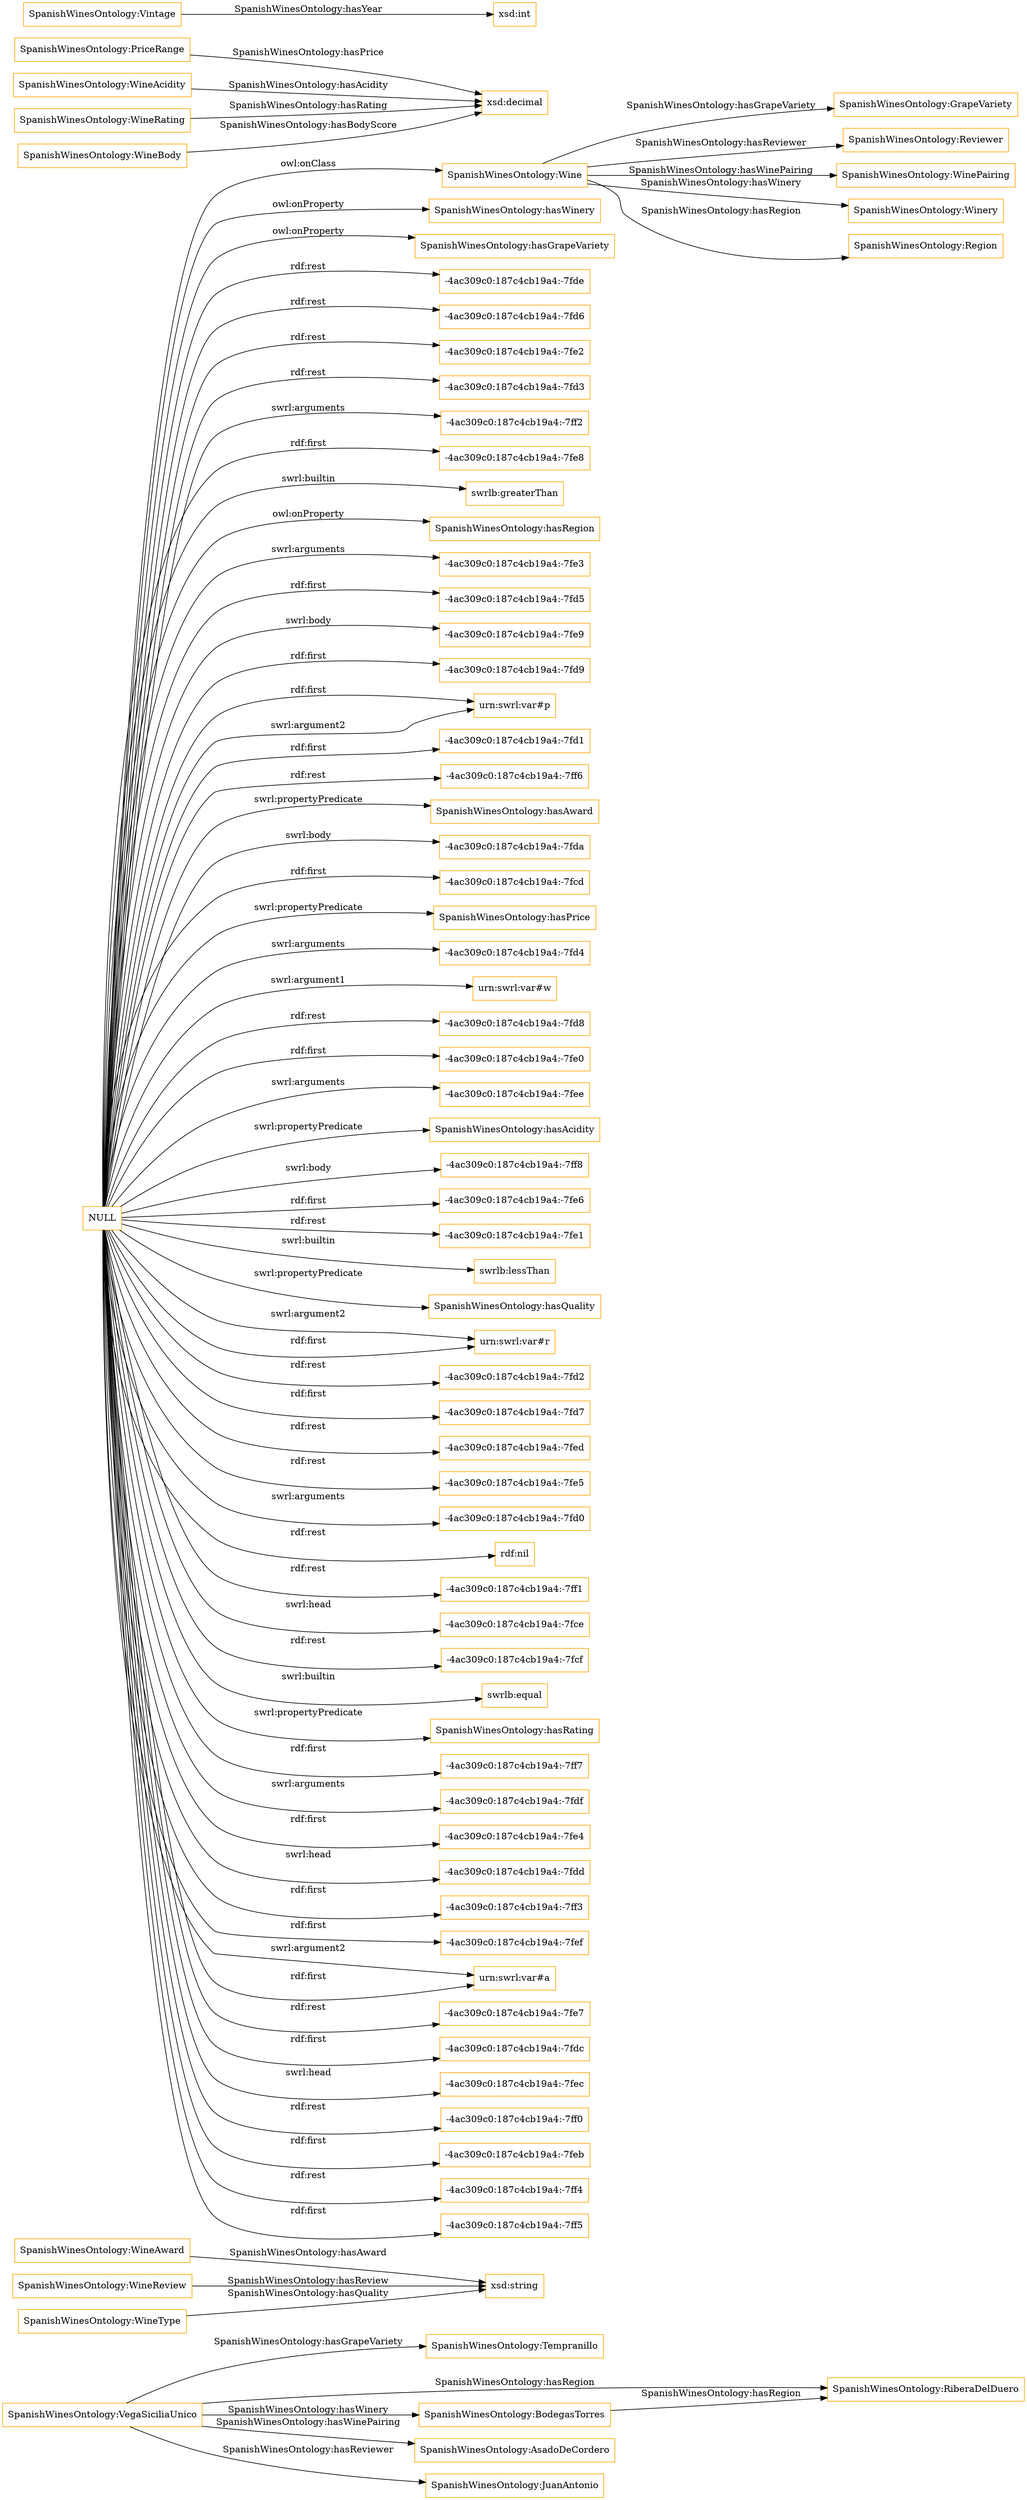 digraph ar2dtool_diagram { 
rankdir=LR;
size="1501"
node [shape = rectangle, color="orange"]; "SpanishWinesOntology:Tempranillo" "SpanishWinesOntology:WineAward" "SpanishWinesOntology:GrapeVariety" "SpanishWinesOntology:WineReview" "SpanishWinesOntology:PriceRange" "SpanishWinesOntology:WineAcidity" "SpanishWinesOntology:Reviewer" "SpanishWinesOntology:Vintage" "SpanishWinesOntology:WineType" "SpanishWinesOntology:WineRating" "SpanishWinesOntology:RiberaDelDuero" "SpanishWinesOntology:WinePairing" "SpanishWinesOntology:WineBody" "SpanishWinesOntology:Wine" "SpanishWinesOntology:Winery" "SpanishWinesOntology:Region" ; /*classes style*/
	"SpanishWinesOntology:BodegasTorres" -> "SpanishWinesOntology:RiberaDelDuero" [ label = "SpanishWinesOntology:hasRegion" ];
	"SpanishWinesOntology:VegaSiciliaUnico" -> "SpanishWinesOntology:RiberaDelDuero" [ label = "SpanishWinesOntology:hasRegion" ];
	"SpanishWinesOntology:VegaSiciliaUnico" -> "SpanishWinesOntology:BodegasTorres" [ label = "SpanishWinesOntology:hasWinery" ];
	"SpanishWinesOntology:VegaSiciliaUnico" -> "SpanishWinesOntology:AsadoDeCordero" [ label = "SpanishWinesOntology:hasWinePairing" ];
	"SpanishWinesOntology:VegaSiciliaUnico" -> "SpanishWinesOntology:Tempranillo" [ label = "SpanishWinesOntology:hasGrapeVariety" ];
	"SpanishWinesOntology:VegaSiciliaUnico" -> "SpanishWinesOntology:JuanAntonio" [ label = "SpanishWinesOntology:hasReviewer" ];
	"NULL" -> "SpanishWinesOntology:hasWinery" [ label = "owl:onProperty" ];
	"NULL" -> "SpanishWinesOntology:hasGrapeVariety" [ label = "owl:onProperty" ];
	"NULL" -> "-4ac309c0:187c4cb19a4:-7fde" [ label = "rdf:rest" ];
	"NULL" -> "-4ac309c0:187c4cb19a4:-7fd6" [ label = "rdf:rest" ];
	"NULL" -> "-4ac309c0:187c4cb19a4:-7fe2" [ label = "rdf:rest" ];
	"NULL" -> "-4ac309c0:187c4cb19a4:-7fd3" [ label = "rdf:rest" ];
	"NULL" -> "-4ac309c0:187c4cb19a4:-7ff2" [ label = "swrl:arguments" ];
	"NULL" -> "-4ac309c0:187c4cb19a4:-7fe8" [ label = "rdf:first" ];
	"NULL" -> "swrlb:greaterThan" [ label = "swrl:builtin" ];
	"NULL" -> "SpanishWinesOntology:hasRegion" [ label = "owl:onProperty" ];
	"NULL" -> "-4ac309c0:187c4cb19a4:-7fe3" [ label = "swrl:arguments" ];
	"NULL" -> "-4ac309c0:187c4cb19a4:-7fd5" [ label = "rdf:first" ];
	"NULL" -> "-4ac309c0:187c4cb19a4:-7fe9" [ label = "swrl:body" ];
	"NULL" -> "-4ac309c0:187c4cb19a4:-7fd9" [ label = "rdf:first" ];
	"NULL" -> "urn:swrl:var#p" [ label = "rdf:first" ];
	"NULL" -> "-4ac309c0:187c4cb19a4:-7fd1" [ label = "rdf:first" ];
	"NULL" -> "-4ac309c0:187c4cb19a4:-7ff6" [ label = "rdf:rest" ];
	"NULL" -> "SpanishWinesOntology:hasAward" [ label = "swrl:propertyPredicate" ];
	"NULL" -> "-4ac309c0:187c4cb19a4:-7fda" [ label = "swrl:body" ];
	"NULL" -> "-4ac309c0:187c4cb19a4:-7fcd" [ label = "rdf:first" ];
	"NULL" -> "SpanishWinesOntology:hasPrice" [ label = "swrl:propertyPredicate" ];
	"NULL" -> "-4ac309c0:187c4cb19a4:-7fd4" [ label = "swrl:arguments" ];
	"NULL" -> "urn:swrl:var#w" [ label = "swrl:argument1" ];
	"NULL" -> "-4ac309c0:187c4cb19a4:-7fd8" [ label = "rdf:rest" ];
	"NULL" -> "-4ac309c0:187c4cb19a4:-7fe0" [ label = "rdf:first" ];
	"NULL" -> "-4ac309c0:187c4cb19a4:-7fee" [ label = "swrl:arguments" ];
	"NULL" -> "SpanishWinesOntology:hasAcidity" [ label = "swrl:propertyPredicate" ];
	"NULL" -> "-4ac309c0:187c4cb19a4:-7ff8" [ label = "swrl:body" ];
	"NULL" -> "-4ac309c0:187c4cb19a4:-7fe6" [ label = "rdf:first" ];
	"NULL" -> "-4ac309c0:187c4cb19a4:-7fe1" [ label = "rdf:rest" ];
	"NULL" -> "swrlb:lessThan" [ label = "swrl:builtin" ];
	"NULL" -> "SpanishWinesOntology:hasQuality" [ label = "swrl:propertyPredicate" ];
	"NULL" -> "urn:swrl:var#r" [ label = "swrl:argument2" ];
	"NULL" -> "-4ac309c0:187c4cb19a4:-7fd2" [ label = "rdf:rest" ];
	"NULL" -> "-4ac309c0:187c4cb19a4:-7fd7" [ label = "rdf:first" ];
	"NULL" -> "-4ac309c0:187c4cb19a4:-7fed" [ label = "rdf:rest" ];
	"NULL" -> "-4ac309c0:187c4cb19a4:-7fe5" [ label = "rdf:rest" ];
	"NULL" -> "-4ac309c0:187c4cb19a4:-7fd0" [ label = "swrl:arguments" ];
	"NULL" -> "rdf:nil" [ label = "rdf:rest" ];
	"NULL" -> "-4ac309c0:187c4cb19a4:-7ff1" [ label = "rdf:rest" ];
	"NULL" -> "SpanishWinesOntology:Wine" [ label = "owl:onClass" ];
	"NULL" -> "-4ac309c0:187c4cb19a4:-7fce" [ label = "swrl:head" ];
	"NULL" -> "-4ac309c0:187c4cb19a4:-7fcf" [ label = "rdf:rest" ];
	"NULL" -> "swrlb:equal" [ label = "swrl:builtin" ];
	"NULL" -> "SpanishWinesOntology:hasRating" [ label = "swrl:propertyPredicate" ];
	"NULL" -> "-4ac309c0:187c4cb19a4:-7ff7" [ label = "rdf:first" ];
	"NULL" -> "-4ac309c0:187c4cb19a4:-7fdf" [ label = "swrl:arguments" ];
	"NULL" -> "-4ac309c0:187c4cb19a4:-7fe4" [ label = "rdf:first" ];
	"NULL" -> "-4ac309c0:187c4cb19a4:-7fdd" [ label = "swrl:head" ];
	"NULL" -> "-4ac309c0:187c4cb19a4:-7ff3" [ label = "rdf:first" ];
	"NULL" -> "-4ac309c0:187c4cb19a4:-7fef" [ label = "rdf:first" ];
	"NULL" -> "urn:swrl:var#a" [ label = "swrl:argument2" ];
	"NULL" -> "-4ac309c0:187c4cb19a4:-7fe7" [ label = "rdf:rest" ];
	"NULL" -> "urn:swrl:var#a" [ label = "rdf:first" ];
	"NULL" -> "-4ac309c0:187c4cb19a4:-7fdc" [ label = "rdf:first" ];
	"NULL" -> "urn:swrl:var#p" [ label = "swrl:argument2" ];
	"NULL" -> "-4ac309c0:187c4cb19a4:-7fec" [ label = "swrl:head" ];
	"NULL" -> "-4ac309c0:187c4cb19a4:-7ff0" [ label = "rdf:rest" ];
	"NULL" -> "-4ac309c0:187c4cb19a4:-7feb" [ label = "rdf:first" ];
	"NULL" -> "urn:swrl:var#r" [ label = "rdf:first" ];
	"NULL" -> "-4ac309c0:187c4cb19a4:-7ff4" [ label = "rdf:rest" ];
	"NULL" -> "-4ac309c0:187c4cb19a4:-7ff5" [ label = "rdf:first" ];
	"SpanishWinesOntology:WineType" -> "xsd:string" [ label = "SpanishWinesOntology:hasQuality" ];
	"SpanishWinesOntology:WineAcidity" -> "xsd:decimal" [ label = "SpanishWinesOntology:hasAcidity" ];
	"SpanishWinesOntology:WineBody" -> "xsd:decimal" [ label = "SpanishWinesOntology:hasBodyScore" ];
	"SpanishWinesOntology:Wine" -> "SpanishWinesOntology:GrapeVariety" [ label = "SpanishWinesOntology:hasGrapeVariety" ];
	"SpanishWinesOntology:Vintage" -> "xsd:int" [ label = "SpanishWinesOntology:hasYear" ];
	"SpanishWinesOntology:WineAward" -> "xsd:string" [ label = "SpanishWinesOntology:hasAward" ];
	"SpanishWinesOntology:WineReview" -> "xsd:string" [ label = "SpanishWinesOntology:hasReview" ];
	"SpanishWinesOntology:PriceRange" -> "xsd:decimal" [ label = "SpanishWinesOntology:hasPrice" ];
	"SpanishWinesOntology:Wine" -> "SpanishWinesOntology:Winery" [ label = "SpanishWinesOntology:hasWinery" ];
	"SpanishWinesOntology:Wine" -> "SpanishWinesOntology:Reviewer" [ label = "SpanishWinesOntology:hasReviewer" ];
	"SpanishWinesOntology:Wine" -> "SpanishWinesOntology:Region" [ label = "SpanishWinesOntology:hasRegion" ];
	"SpanishWinesOntology:WineRating" -> "xsd:decimal" [ label = "SpanishWinesOntology:hasRating" ];
	"SpanishWinesOntology:Wine" -> "SpanishWinesOntology:WinePairing" [ label = "SpanishWinesOntology:hasWinePairing" ];

}
